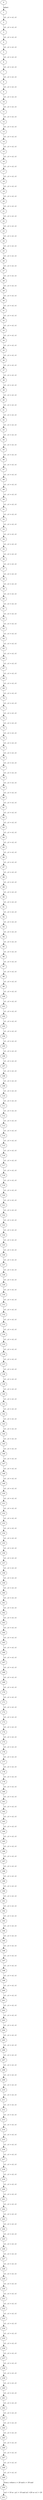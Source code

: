 digraph g{0;
1;
2;
3;
4;
5;
6;
7;
8;
9;
10;
11;
12;
13;
14;
15;
16;
17;
18;
19;
20;
21;
22;
23;
24;
25;
26;
27;
28;
29;
30;
31;
32;
33;
34;
35;
36;
37;
38;
39;
40;
41;
42;
43;
44;
45;
46;
47;
48;
49;
50;
51;
52;
53;
54;
55;
56;
57;
58;
59;
60;
61;
62;
63;
64;
65;
66;
67;
68;
69;
70;
71;
72;
73;
74;
75;
76;
77;
78;
79;
80;
81;
82;
83;
84;
85;
86;
87;
88;
89;
90;
91;
92;
93;
94;
95;
96;
97;
98;
99;
100;
101;
102;
103;
104;
105;
106;
107;
108;
109;
110;
111;
112;
113;
114;
115;
116;
117;
118;
119;
120;
121;
122;
123;
124;
125;
126;
127;
128;
129;
130;
131;
132;
133;
134;
135;
136;
137;
138;
139;
140;
141;
142;
143;
144;
145;
146;
147;
148;
149;
150;
151;
152;
153;
154;
155;
156;
157;
158;
159;
160;
161;
162;
163;
164;
165;
166;
167;
168;
169;
170;
171;
172;
173;
174;
175;
176;
177;
178;
179;
180;
181;
182;
183;
184;
185;
186;
187;
188;
189;
190;
191;
192;
193;
194;
195;
196;
197;
198;
199;
200;
201;
202;
203;
204;
205;
206;
207;
208;
209;
210;
211;
212;
213;
214;
215;
216;
217;
218;
219;
220;
221;
222;
223;
224;
225;
226;
227;
228;
229;
230;
231;
232;
233;
234;
235;
236;
237;
238;
239;
240;
241;
242;
243;
244;
245;
246;
247;
248;
249;
250;
251;
0 -> 1 [ label="select "];
1 -> 2 [ label=" x1 , y1 + z1, c1 "];
2 -> 3 [ label=" x1 , y1 + z1, c1 "];
3 -> 4 [ label=" x1 , y1 + z1, c1 "];
4 -> 5 [ label=" x1 , y1 + z1, c1 "];
5 -> 6 [ label=" x1 , y1 + z1, c1 "];
6 -> 7 [ label=" x1 , y1 + z1, c1 "];
7 -> 8 [ label=" x1 , y1 + z1, c1 "];
8 -> 9 [ label=" x1 , y1 + z1, c1 "];
9 -> 10 [ label=" x1 , y1 + z1, c1 "];
10 -> 11 [ label=" x1 , y1 + z1, c1 "];
11 -> 12 [ label=" x1 , y1 + z1, c1 "];
12 -> 13 [ label=" x1 , y1 + z1, c1 "];
13 -> 14 [ label=" x1 , y1 + z1, c1 "];
14 -> 15 [ label=" x1 , y1 + z1, c1 "];
15 -> 16 [ label=" x1 , y1 + z1, c1 "];
16 -> 17 [ label=" x1 , y1 + z1, c1 "];
17 -> 18 [ label=" x1 , y1 + z1, c1 "];
18 -> 19 [ label=" x1 , y1 + z1, c1 "];
19 -> 20 [ label=" x1 , y1 + z1, c1 "];
20 -> 21 [ label=" x1 , y1 + z1, c1 "];
21 -> 22 [ label=" x1 , y1 + z1, c1 "];
22 -> 23 [ label=" x1 , y1 + z1, c1 "];
23 -> 24 [ label=" x1 , y1 + z1, c1 "];
24 -> 25 [ label=" x1 , y1 + z1, c1 "];
25 -> 26 [ label=" x1 , y1 + z1, c1 "];
26 -> 27 [ label=" x1 , y1 + z1, c1 "];
27 -> 28 [ label=" x1 , y1 + z1, c1 "];
28 -> 29 [ label=" x1 , y1 + z1, c1 "];
29 -> 30 [ label=" x1 , y1 + z1, c1 "];
30 -> 31 [ label=" x1 , y1 + z1, c1 "];
31 -> 32 [ label=" x1 , y1 + z1, c1 "];
32 -> 33 [ label=" x1 , y1 + z1, c1 "];
33 -> 34 [ label=" x1 , y1 + z1, c1 "];
34 -> 35 [ label=" x1 , y1 + z1, c1 "];
35 -> 36 [ label=" x1 , y1 + z1, c1 "];
36 -> 37 [ label=" x1 , y1 + z1, c1 "];
37 -> 38 [ label=" x1 , y1 + z1, c1 "];
38 -> 39 [ label=" x1 , y1 + z1, c1 "];
39 -> 40 [ label=" x1 , y1 + z1, c1 "];
40 -> 41 [ label=" x1 , y1 + z1, c1 "];
41 -> 42 [ label=" x1 , y1 + z1, c1 "];
42 -> 43 [ label=" x1 , y1 + z1, c1 "];
43 -> 44 [ label=" x1 , y1 + z1, c1 "];
44 -> 45 [ label=" x1 , y1 + z1, c1 "];
45 -> 46 [ label=" x1 , y1 + z1, c1 "];
46 -> 47 [ label=" x1 , y1 + z1, c1 "];
47 -> 48 [ label=" x1 , y1 + z1, c1 "];
48 -> 49 [ label=" x1 , y1 + z1, c1 "];
49 -> 50 [ label=" x1 , y1 + z1, c1 "];
50 -> 51 [ label=" x1 , y1 + z1, c1 "];
51 -> 52 [ label=" x1 , y1 + z1, c1 "];
52 -> 53 [ label=" x1 , y1 + z1, c1 "];
53 -> 54 [ label=" x1 , y1 + z1, c1 "];
54 -> 55 [ label=" x1 , y1 + z1, c1 "];
55 -> 56 [ label=" x1 , y1 + z1, c1 "];
56 -> 57 [ label=" x1 , y1 + z1, c1 "];
57 -> 58 [ label=" x1 , y1 + z1, c1 "];
58 -> 59 [ label=" x1 , y1 + z1, c1 "];
59 -> 60 [ label=" x1 , y1 + z1, c1 "];
60 -> 61 [ label=" x1 , y1 + z1, c1 "];
61 -> 62 [ label=" x1 , y1 + z1, c1 "];
62 -> 63 [ label=" x1 , y1 + z1, c1 "];
63 -> 64 [ label=" x1 , y1 + z1, c1 "];
64 -> 65 [ label=" x1 , y1 + z1, c1 "];
65 -> 66 [ label=" x1 , y1 + z1, c1 "];
66 -> 67 [ label=" x1 , y1 + z1, c1 "];
67 -> 68 [ label=" x1 , y1 + z1, c1 "];
68 -> 69 [ label=" x1 , y1 + z1, c1 "];
69 -> 70 [ label=" x1 , y1 + z1, c1 "];
70 -> 71 [ label=" x1 , y1 + z1, c1 "];
71 -> 72 [ label=" x1 , y1 + z1, c1 "];
72 -> 73 [ label=" x1 , y1 + z1, c1 "];
73 -> 74 [ label=" x1 , y1 + z1, c1 "];
74 -> 75 [ label=" x1 , y1 + z1, c1 "];
75 -> 76 [ label=" x1 , y1 + z1, c1 "];
76 -> 77 [ label=" x1 , y1 + z1, c1 "];
77 -> 78 [ label=" x1 , y1 + z1, c1 "];
78 -> 79 [ label=" x1 , y1 + z1, c1 "];
79 -> 80 [ label=" x1 , y1 + z1, c1 "];
80 -> 81 [ label=" x1 , y1 + z1, c1 "];
81 -> 82 [ label=" x1 , y1 + z1, c1 "];
82 -> 83 [ label=" x1 , y1 + z1, c1 "];
83 -> 84 [ label=" x1 , y1 + z1, c1 "];
84 -> 85 [ label=" x1 , y1 + z1, c1 "];
85 -> 86 [ label=" x1 , y1 + z1, c1 "];
86 -> 87 [ label=" x1 , y1 + z1, c1 "];
87 -> 88 [ label=" x1 , y1 + z1, c1 "];
88 -> 89 [ label=" x1 , y1 + z1, c1 "];
89 -> 90 [ label=" x1 , y1 + z1, c1 "];
90 -> 91 [ label=" x1 , y1 + z1, c1 "];
91 -> 92 [ label=" x1 , y1 + z1, c1 "];
92 -> 93 [ label=" x1 , y1 + z1, c1 "];
93 -> 94 [ label=" x1 , y1 + z1, c1 "];
94 -> 95 [ label=" x1 , y1 + z1, c1 "];
95 -> 96 [ label=" x1 , y1 + z1, c1 "];
96 -> 97 [ label=" x1 , y1 + z1, c1 "];
97 -> 98 [ label=" x1 , y1 + z1, c1 "];
98 -> 99 [ label=" x1 , y1 + z1, c1 "];
99 -> 100 [ label=" x1 , y1 + z1, c1 "];
100 -> 101 [ label=" x1 , y1 + z1, c1 "];
101 -> 102 [ label=" x1 , y1 + z1, c1 "];
102 -> 103 [ label=" x1 , y1 + z1, c1 "];
103 -> 104 [ label=" x1 , y1 + z1, c1 "];
104 -> 105 [ label=" x1 , y1 + z1, c1 "];
105 -> 106 [ label=" x1 , y1 + z1, c1 "];
106 -> 107 [ label=" x1 , y1 + z1, c1 "];
107 -> 108 [ label=" x1 , y1 + z1, c1 "];
108 -> 109 [ label=" x1 , y1 + z1, c1 "];
109 -> 110 [ label=" x1 , y1 + z1, c1 "];
110 -> 111 [ label=" x1 , y1 + z1, c1 "];
111 -> 112 [ label=" x1 , y1 + z1, c1 "];
112 -> 113 [ label=" x1 , y1 + z1, c1 "];
113 -> 114 [ label=" x1 , y1 + z1, c1 "];
114 -> 115 [ label=" x1 , y1 + z1, c1 "];
115 -> 116 [ label=" x1 , y1 + z1, c1 "];
116 -> 117 [ label=" x1 , y1 + z1, c1 "];
117 -> 118 [ label=" x1 , y1 + z1, c1 "];
118 -> 119 [ label=" x1 , y1 + z1, c1 "];
119 -> 120 [ label=" x1 , y1 + z1, c1 "];
120 -> 121 [ label=" x1 , y1 + z1, c1 "];
121 -> 122 [ label=" x1 , y1 + z1, c1 "];
122 -> 123 [ label=" x1 , y1 + z1, c1 "];
123 -> 124 [ label=" x1 , y1 + z1, c1 "];
124 -> 125 [ label=" x1 , y1 + z1, c1 "];
125 -> 126 [ label=" x1 , y1 + z1, c1 "];
126 -> 127 [ label=" x1 , y1 + z1, c1 "];
127 -> 128 [ label=" x1 , y1 + z1, c1 "];
128 -> 129 [ label=" x1 , y1 + z1, c1 "];
129 -> 130 [ label=" x1 , y1 + z1, c1 "];
130 -> 131 [ label=" x1 , y1 + z1, c1 "];
131 -> 132 [ label=" x1 , y1 + z1, c1 "];
132 -> 133 [ label=" x1 , y1 + z1, c1 "];
133 -> 134 [ label=" x1 , y1 + z1, c1 "];
134 -> 135 [ label=" x1 , y1 + z1, c1 "];
135 -> 136 [ label=" x1 , y1 + z1, c1 "];
136 -> 137 [ label=" x1 , y1 + z1, c1 "];
137 -> 138 [ label=" x1 , y1 + z1, c1 "];
138 -> 139 [ label=" x1 , y1 + z1, c1 "];
139 -> 140 [ label=" x1 , y1 + z1, c1 "];
140 -> 141 [ label=" x1 , y1 + z1, c1 "];
141 -> 142 [ label=" x1 , y1 + z1, c1 "];
142 -> 143 [ label=" x1 , y1 + z1, c1 "];
143 -> 144 [ label=" x1 , y1 + z1, c1 "];
144 -> 145 [ label=" x1 , y1 + z1, c1 "];
145 -> 146 [ label=" x1 , y1 + z1, c1 "];
146 -> 147 [ label=" x1 , y1 + z1, c1 "];
147 -> 148 [ label=" x1 , y1 + z1, c1 "];
148 -> 149 [ label=" x1 , y1 + z1, c1 "];
149 -> 150 [ label=" x1 , y1 + z1, c1 "];
150 -> 151 [ label=" x1 , y1 + z1, c1 "];
151 -> 152 [ label=" x1 , y1 + z1, c1 "];
152 -> 153 [ label=" x1 , y1 + z1, c1 "];
153 -> 154 [ label=" x1 , y1 + z1, c1 "];
154 -> 155 [ label=" x1 , y1 + z1, c1 "];
155 -> 156 [ label=" x1 , y1 + z1, c1 "];
156 -> 157 [ label=" x1 , y1 + z1, c1 "];
157 -> 158 [ label=" x1 , y1 + z1, c1 "];
158 -> 159 [ label=" x1 , y1 + z1, c1 "];
159 -> 160 [ label=" x1 , y1 + z1, c1 "];
160 -> 161 [ label=" x1 , y1 + z1, c1 "];
161 -> 162 [ label=" x1 , y1 + z1, c1 "];
162 -> 163 [ label=" x1 , y1 + z1, c1 "];
163 -> 164 [ label=" x1 , y1 + z1, c1 "];
164 -> 165 [ label=" x1 , y1 + z1, c1 "];
165 -> 166 [ label=" x1 , y1 + z1, c1 "];
166 -> 167 [ label=" x1 , y1 + z1, c1 "];
167 -> 168 [ label=" x1 , y1 + z1, c1 "];
168 -> 169 [ label=" x1 , y1 + z1, c1 "];
169 -> 170 [ label=" x1 , y1 + z1, c1 "];
170 -> 171 [ label=" x1 , y1 + z1, c1 "];
171 -> 172 [ label=" x1 , y1 + z1, c1 "];
172 -> 173 [ label=" x1 , y1 + z1, c1 "];
173 -> 174 [ label=" x1 , y1 + z1, c1 "];
174 -> 175 [ label=" x1 , y1 + z1, c1 "];
175 -> 176 [ label=" x1 , y1 + z1, c1 "];
176 -> 177 [ label=" x1 , y1 + z1, c1 "];
177 -> 178 [ label=" x1 , y1 + z1, c1 "];
178 -> 179 [ label=" x1 , y1 + z1, c1 "];
179 -> 180 [ label=" x1 , y1 + z1, c1 "];
180 -> 181 [ label=" x1 , y1 + z1, c1 "];
181 -> 182 [ label=" x1 , y1 + z1, c1 "];
182 -> 183 [ label=" x1 , y1 + z1, c1 "];
183 -> 184 [ label=" x1 , y1 + z1, c1 "];
184 -> 185 [ label=" x1 , y1 + z1, c1 "];
185 -> 186 [ label=" x1 , y1 + z1, c1 "];
186 -> 187 [ label=" x1 , y1 + z1, c1 "];
187 -> 188 [ label=" x1 , y1 + z1, c1 "];
188 -> 189 [ label=" x1 , y1 + z1, c1 "];
189 -> 190 [ label=" x1 , y1 + z1, c1 "];
190 -> 191 [ label=" x1 , y1 + z1, c1 "];
191 -> 192 [ label=" x1 , y1 + z1, c1 "];
192 -> 193 [ label=" x1 , y1 + z1, c1 "];
193 -> 194 [ label=" x1 , y1 + z1, c1 "];
194 -> 195 [ label=" x1 , y1 + z1, c1 "];
195 -> 196 [ label=" x1 , y1 + z1, c1 "];
196 -> 197 [ label=" x1 , y1 + z1, c1 "];
197 -> 198 [ label=" x1 , y1 + z1, c1 "];
198 -> 199 [ label=" x1 , y1 + z1, c1 "];
199 -> 200 [ label=" x1 , y1 + z1, c1 "];
200 -> 201 [ label=" x1 , y1 + z1, c1 "];
201 -> 202 [ label=" x1 , y1 + z1, c1 "];
202 -> 203 [ label=" x1 , y1 + z1, c1 "];
203 -> 204 [ label=" x1 , y1 + z1, c1 "];
204 -> 205 [ label=" x1 , y1 + z1, c1 "];
205 -> 206 [ label=" x1 , y1 + z1, c1 "];
206 -> 207 [ label=" x1 , y1 + z1, c1 "];
207 -> 208 [ label=" x1 , y1 + z1, c1 "];
208 -> 209 [ label=" x1 , y1 + z1, c1 "];
209 -> 210 [ label=" x1 , y1 + z1, c1 "];
210 -> 211 [ label=" x1 , y1 + z1, c1 "];
211 -> 212 [ label=" x1 , y1 + z1, c1 "];
212 -> 213 [ label=" x1 , y1 + z1, c1 "];
213 -> 214 [ label=" x1 , y1 + z1, c1 "];
214 -> 215 [ label=" x1 , y1 + z1, c1 "];
215 -> 216 [ label=" x1 , y1 + z1, c1 "];
216 -> 217 [ label=" x1 , y1 + z1, c1 "];
217 -> 218 [ label=" x1 , y1 + z1, c1 "];
218 -> 219 [ label=" x1 , y1 + z1, c1 "];
219 -> 220 [ label=" x1 , y1 + z1, c1 "];
220 -> 221 [ label=" x1 , y1 + z1, c1 "];
221 -> 222 [ label=" x1 , y1 + z1, c1 "];
222 -> 223 [ label=" x1 , y1 + z1, c1 "];
223 -> 224 [ label=" x1 , y1 + z1, c1 "];
224 -> 225 [ label=" x1 , y1 + z1, c1 "];
225 -> 226 [ label=" x1 , y1 + z1, c1 "];
226 -> 227 [ label=" x1 , y1 + z1, c1 "];
227 -> 228 [ label=" x1 , y1 + z1, c1 "];
228 -> 229 [ label=" x1 , y1 + z1, c1 "];
229 -> 230 [ label=" x1 , y1 + z1, c1 "];
230 -> 231 [ label=" x1 , y1 + z1, c1 "];
231 -> 232 [ label=" x1 , y1 + z1, c1 "];
232 -> 233 [ label=" x1 , y1 + z1, c1 "];
233 -> 234 [ label=" x1 , y1 + z1, c1 "];
234 -> 235 [ label=" x1 , y1 + z1, c1 "];
235 -> 236 [ label=" x1 , y1 + z1, c1 "];
236 -> 237 [ label=" x1 , y1 + z1, c1 "];
237 -> 238 [ label=" x1 , y1 + z1, c1 "];
238 -> 239 [ label=" x1 , y1 + z1, c1 "];
239 -> 240 [ label=" x1 , y1 + z1, c1 "];
240 -> 241 [ label=" x1 , y1 + z1, c1 "];
241 -> 242 [ label=" x1 , y1 + z1, c1 "];
242 -> 243 [ label=" x1 , y1 + z1, c1 "];
243 -> 244 [ label=" x1 , y1 + z1, c1 "];
244 -> 245 [ label=" x1 , y1 + z1, c1 "];
245 -> 246 [ label=" x1 , y1 + z1, c1 "];
246 -> 247 [ label=" x1 , y1 + z1, c1 "];
247 -> 248 [ label=" x1 , y1 + z1, c1 "];
248 -> 249 [ label=" x1 , y1 + z1, c1 "];
249 -> 250 [ label=" from y where z > 20 and x < 30 and"];
250 -> 251 [ label=" xx1 < 10 or  yy1 > 10 and zz1 <20 or cc1 > 20 "];
}